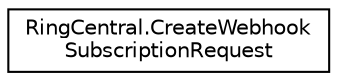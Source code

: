 digraph "Graphical Class Hierarchy"
{
 // LATEX_PDF_SIZE
  edge [fontname="Helvetica",fontsize="10",labelfontname="Helvetica",labelfontsize="10"];
  node [fontname="Helvetica",fontsize="10",shape=record];
  rankdir="LR";
  Node0 [label="RingCentral.CreateWebhook\lSubscriptionRequest",height=0.2,width=0.4,color="black", fillcolor="white", style="filled",URL="$classRingCentral_1_1CreateWebhookSubscriptionRequest.html",tooltip=" "];
}
